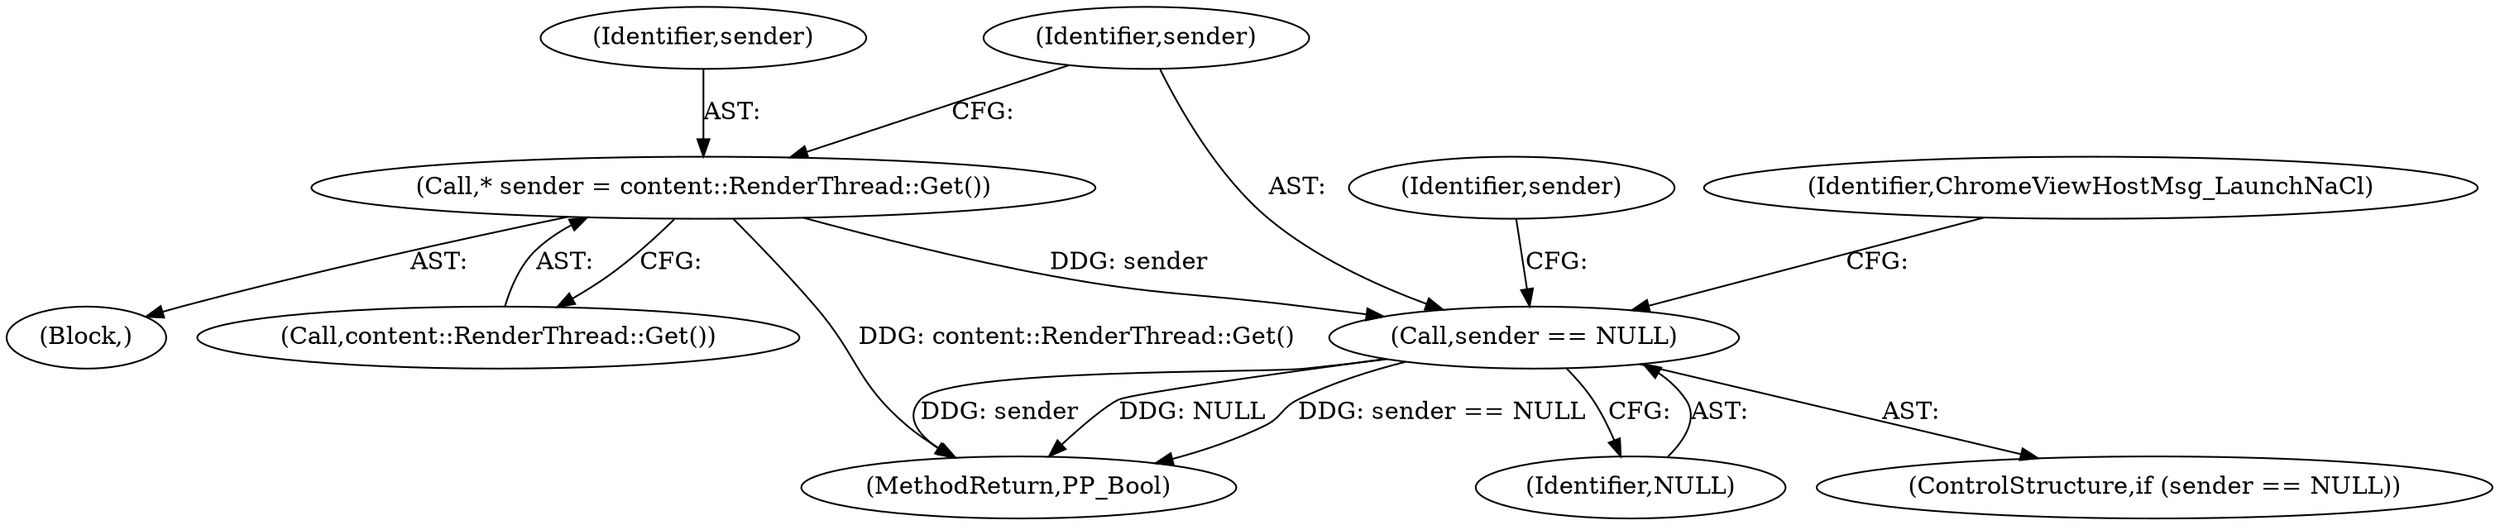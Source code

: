 digraph "0_Chrome_3b0d77670a0613f409110817455d2137576b485a_11@API" {
"1000116" [label="(Call,sender == NULL)"];
"1000112" [label="(Call,* sender = content::RenderThread::Get())"];
"1000113" [label="(Identifier,sender)"];
"1000116" [label="(Call,sender == NULL)"];
"1000117" [label="(Identifier,sender)"];
"1000115" [label="(ControlStructure,if (sender == NULL))"];
"1000156" [label="(MethodReturn,PP_Bool)"];
"1000114" [label="(Call,content::RenderThread::Get())"];
"1000120" [label="(Identifier,sender)"];
"1000112" [label="(Call,* sender = content::RenderThread::Get())"];
"1000105" [label="(Block,)"];
"1000118" [label="(Identifier,NULL)"];
"1000126" [label="(Identifier,ChromeViewHostMsg_LaunchNaCl)"];
"1000116" -> "1000115"  [label="AST: "];
"1000116" -> "1000118"  [label="CFG: "];
"1000117" -> "1000116"  [label="AST: "];
"1000118" -> "1000116"  [label="AST: "];
"1000120" -> "1000116"  [label="CFG: "];
"1000126" -> "1000116"  [label="CFG: "];
"1000116" -> "1000156"  [label="DDG: sender"];
"1000116" -> "1000156"  [label="DDG: NULL"];
"1000116" -> "1000156"  [label="DDG: sender == NULL"];
"1000112" -> "1000116"  [label="DDG: sender"];
"1000112" -> "1000105"  [label="AST: "];
"1000112" -> "1000114"  [label="CFG: "];
"1000113" -> "1000112"  [label="AST: "];
"1000114" -> "1000112"  [label="AST: "];
"1000117" -> "1000112"  [label="CFG: "];
"1000112" -> "1000156"  [label="DDG: content::RenderThread::Get()"];
}
